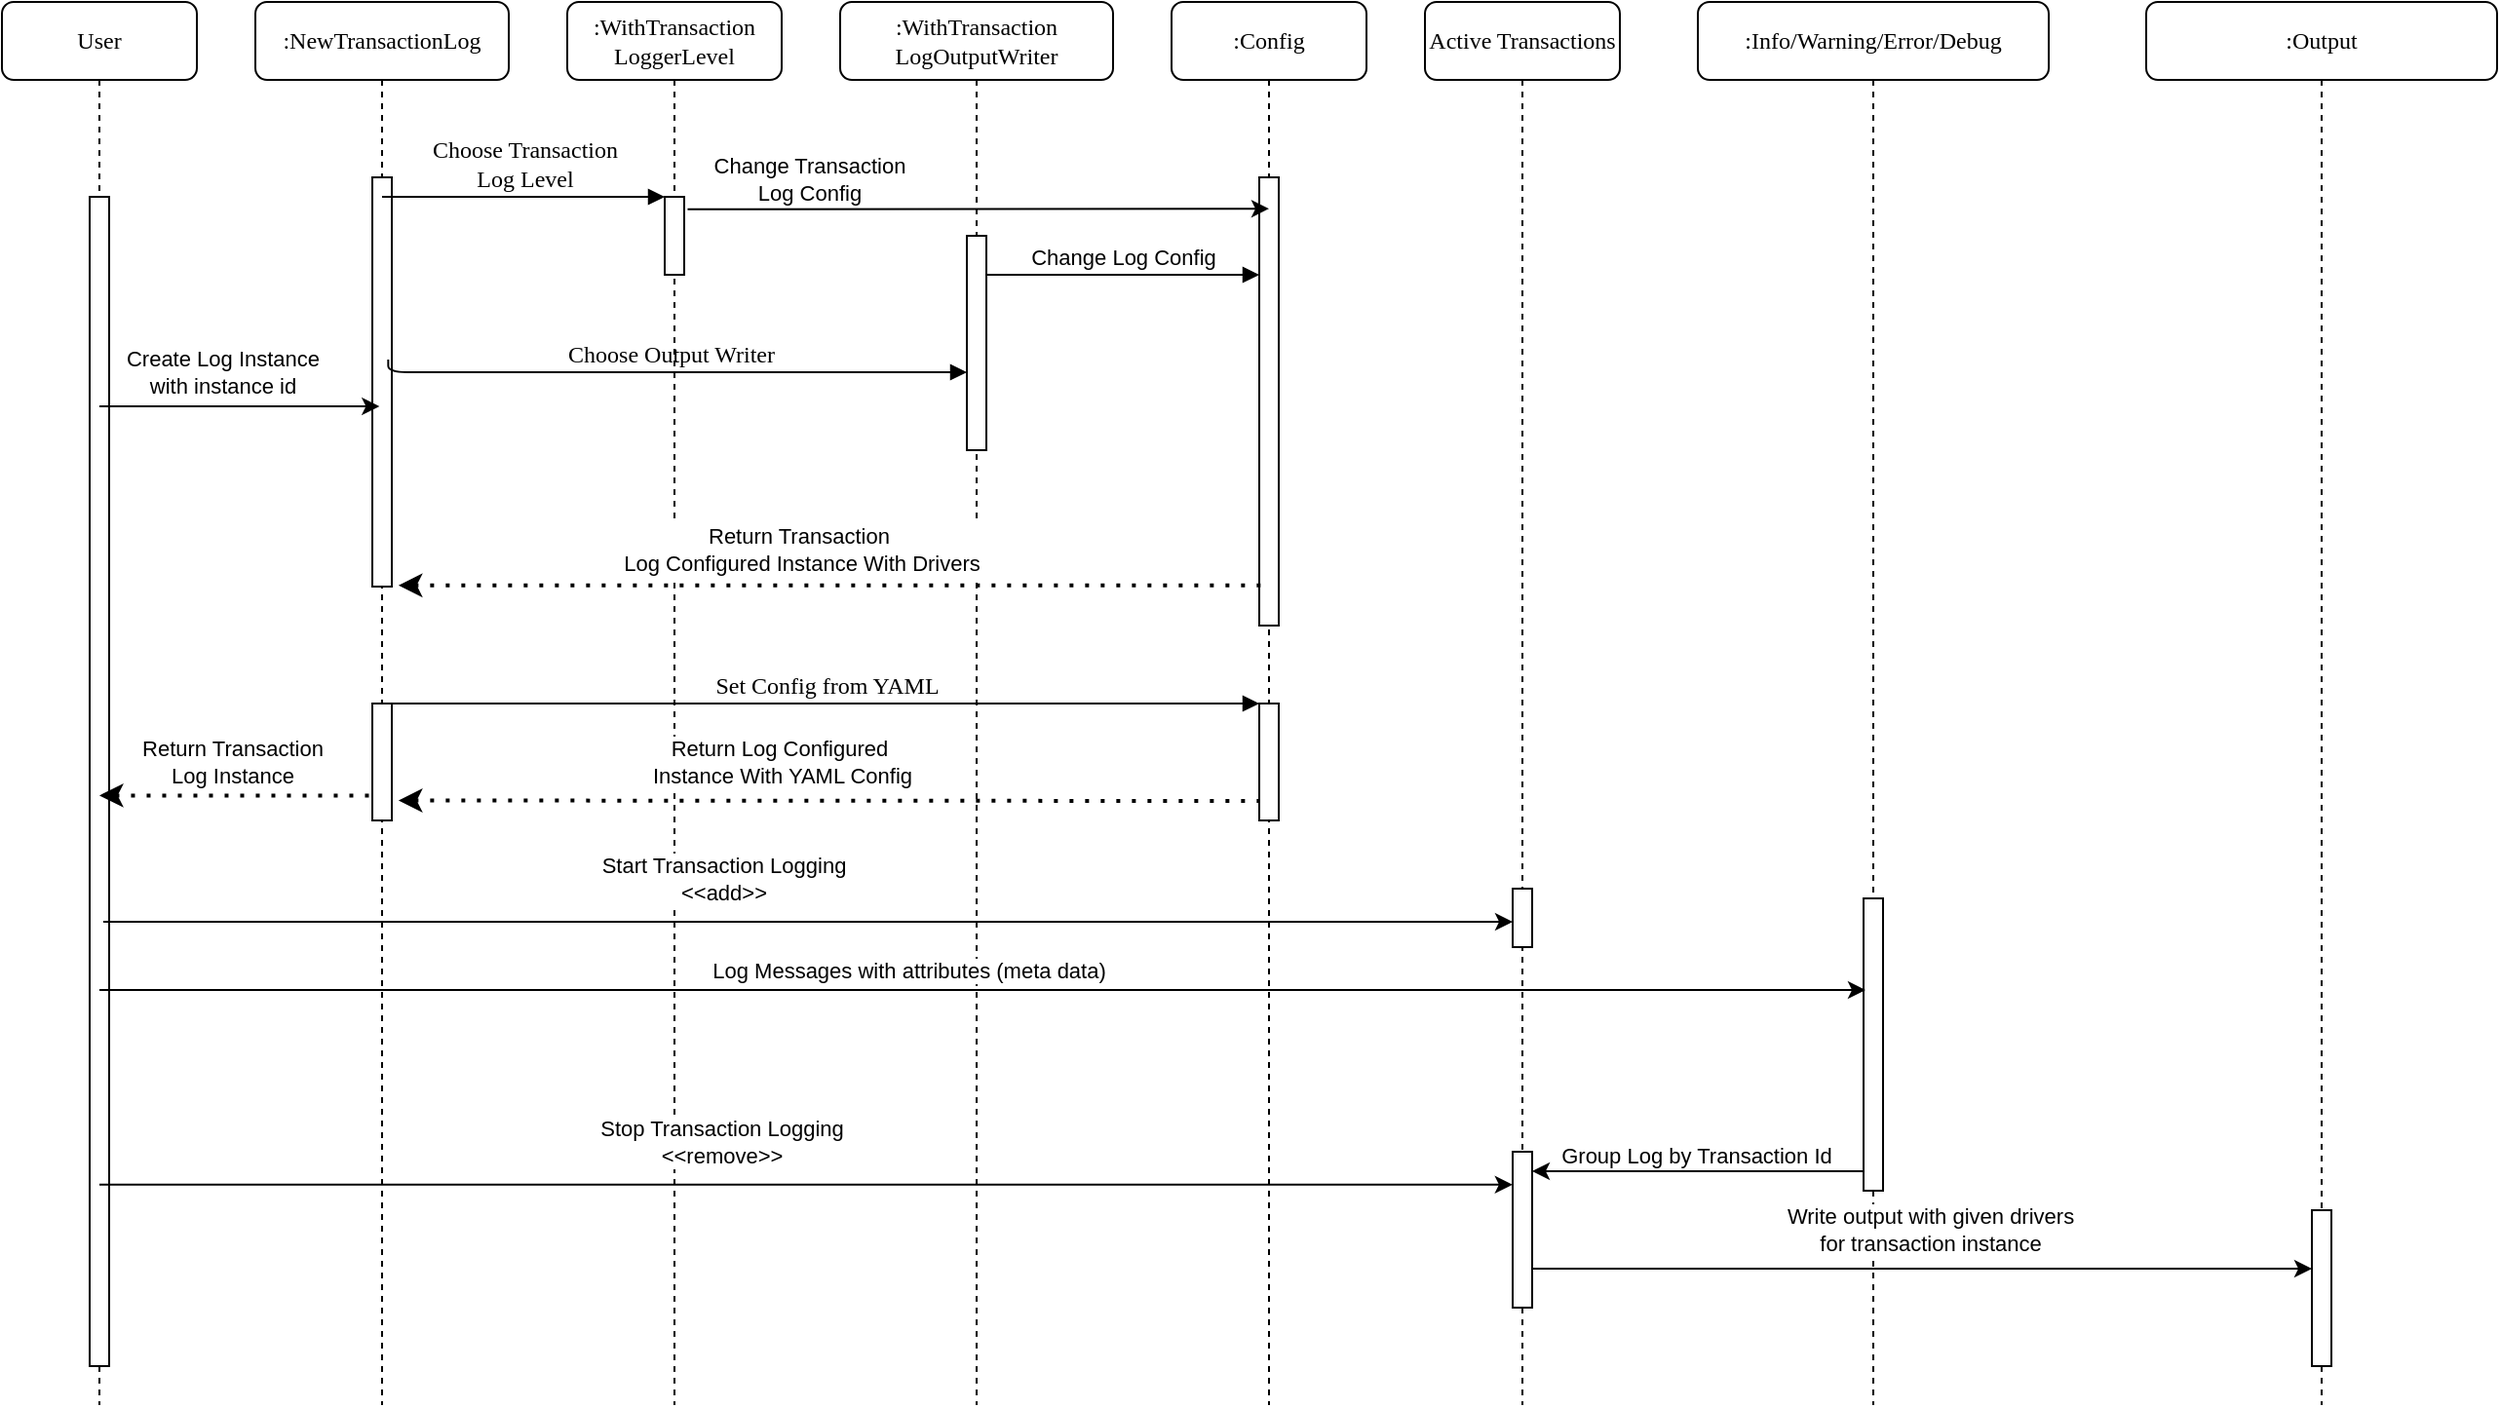 <mxfile version="24.8.6">
  <diagram name="Page-1" id="cR15HA9c3D8K2swALWsx">
    <mxGraphModel dx="1806" dy="768" grid="1" gridSize="10" guides="1" tooltips="1" connect="1" arrows="1" fold="1" page="1" pageScale="1" pageWidth="850" pageHeight="1100" math="0" shadow="0">
      <root>
        <mxCell id="0" />
        <mxCell id="1" parent="0" />
        <mxCell id="B30W09u-ux6TkuVUiPrp-1" value=":WithTransaction&lt;div&gt;LoggerLevel&lt;/div&gt;" style="shape=umlLifeline;perimeter=lifelinePerimeter;whiteSpace=wrap;html=1;container=1;collapsible=0;recursiveResize=0;outlineConnect=0;rounded=1;shadow=0;comic=0;labelBackgroundColor=none;strokeWidth=1;fontFamily=Verdana;fontSize=12;align=center;" vertex="1" parent="1">
          <mxGeometry x="230" y="80" width="110" height="720" as="geometry" />
        </mxCell>
        <mxCell id="B30W09u-ux6TkuVUiPrp-2" value="" style="html=1;points=[];perimeter=orthogonalPerimeter;rounded=0;shadow=0;comic=0;labelBackgroundColor=none;strokeWidth=1;fontFamily=Verdana;fontSize=12;align=center;" vertex="1" parent="B30W09u-ux6TkuVUiPrp-1">
          <mxGeometry x="50" y="100" width="10" height="40" as="geometry" />
        </mxCell>
        <mxCell id="B30W09u-ux6TkuVUiPrp-3" value=":WithTransaction&lt;div&gt;LogOutputWriter&lt;/div&gt;" style="shape=umlLifeline;perimeter=lifelinePerimeter;whiteSpace=wrap;html=1;container=1;collapsible=0;recursiveResize=0;outlineConnect=0;rounded=1;shadow=0;comic=0;labelBackgroundColor=none;strokeWidth=1;fontFamily=Verdana;fontSize=12;align=center;" vertex="1" parent="1">
          <mxGeometry x="370" y="80" width="140" height="720" as="geometry" />
        </mxCell>
        <mxCell id="B30W09u-ux6TkuVUiPrp-4" value="" style="html=1;points=[];perimeter=orthogonalPerimeter;rounded=0;shadow=0;comic=0;labelBackgroundColor=none;strokeWidth=1;fontFamily=Verdana;fontSize=12;align=center;" vertex="1" parent="B30W09u-ux6TkuVUiPrp-3">
          <mxGeometry x="65" y="120" width="10" height="110" as="geometry" />
        </mxCell>
        <mxCell id="B30W09u-ux6TkuVUiPrp-5" value="" style="endArrow=none;dashed=1;html=1;dashPattern=1 3;strokeWidth=2;rounded=0;startArrow=classic;startFill=1;exitX=1.344;exitY=0.968;exitDx=0;exitDy=0;exitPerimeter=0;" edge="1" parent="B30W09u-ux6TkuVUiPrp-3">
          <mxGeometry width="50" height="50" relative="1" as="geometry">
            <mxPoint x="-226.56" y="409.76" as="sourcePoint" />
            <mxPoint x="220" y="410" as="targetPoint" />
          </mxGeometry>
        </mxCell>
        <mxCell id="B30W09u-ux6TkuVUiPrp-6" value="Return Log Configured&amp;nbsp;&lt;div&gt;Instance With YAML Config&lt;/div&gt;" style="edgeLabel;html=1;align=center;verticalAlign=middle;resizable=0;points=[];" vertex="1" connectable="0" parent="B30W09u-ux6TkuVUiPrp-5">
          <mxGeometry x="-0.23" y="2" relative="1" as="geometry">
            <mxPoint x="24" y="-18" as="offset" />
          </mxGeometry>
        </mxCell>
        <mxCell id="B30W09u-ux6TkuVUiPrp-7" value=":Config" style="shape=umlLifeline;perimeter=lifelinePerimeter;whiteSpace=wrap;html=1;container=1;collapsible=0;recursiveResize=0;outlineConnect=0;rounded=1;shadow=0;comic=0;labelBackgroundColor=none;strokeWidth=1;fontFamily=Verdana;fontSize=12;align=center;" vertex="1" parent="1">
          <mxGeometry x="540" y="80" width="100" height="720" as="geometry" />
        </mxCell>
        <mxCell id="B30W09u-ux6TkuVUiPrp-8" value=":Info/Warning/Error/Debug" style="shape=umlLifeline;perimeter=lifelinePerimeter;whiteSpace=wrap;html=1;container=1;collapsible=0;recursiveResize=0;outlineConnect=0;rounded=1;shadow=0;comic=0;labelBackgroundColor=none;strokeWidth=1;fontFamily=Verdana;fontSize=12;align=center;" vertex="1" parent="1">
          <mxGeometry x="810" y="80" width="180" height="720" as="geometry" />
        </mxCell>
        <mxCell id="B30W09u-ux6TkuVUiPrp-52" value="" style="endArrow=classic;html=1;rounded=0;entryX=0.897;entryY=0.132;entryDx=0;entryDy=0;entryPerimeter=0;" edge="1" parent="B30W09u-ux6TkuVUiPrp-8">
          <mxGeometry width="50" height="50" relative="1" as="geometry">
            <mxPoint x="91" y="600" as="sourcePoint" />
            <mxPoint x="-85" y="600" as="targetPoint" />
          </mxGeometry>
        </mxCell>
        <mxCell id="B30W09u-ux6TkuVUiPrp-53" value="Group Log by Transaction Id" style="edgeLabel;html=1;align=center;verticalAlign=middle;resizable=0;points=[];" vertex="1" connectable="0" parent="B30W09u-ux6TkuVUiPrp-52">
          <mxGeometry x="0.049" y="-1" relative="1" as="geometry">
            <mxPoint y="-7" as="offset" />
          </mxGeometry>
        </mxCell>
        <mxCell id="B30W09u-ux6TkuVUiPrp-48" value="" style="endArrow=classic;html=1;rounded=0;exitX=0.897;exitY=0.368;exitDx=0;exitDy=0;exitPerimeter=0;" edge="1" parent="B30W09u-ux6TkuVUiPrp-8">
          <mxGeometry width="50" height="50" relative="1" as="geometry">
            <mxPoint x="-90.53" y="650.0" as="sourcePoint" />
            <mxPoint x="315" y="650.0" as="targetPoint" />
          </mxGeometry>
        </mxCell>
        <mxCell id="B30W09u-ux6TkuVUiPrp-51" value="Write output with given drivers&lt;div&gt;for transaction instance&lt;/div&gt;" style="edgeLabel;html=1;align=center;verticalAlign=middle;resizable=0;points=[];" vertex="1" connectable="0" parent="B30W09u-ux6TkuVUiPrp-48">
          <mxGeometry x="0.032" y="1" relative="1" as="geometry">
            <mxPoint y="-19" as="offset" />
          </mxGeometry>
        </mxCell>
        <mxCell id="B30W09u-ux6TkuVUiPrp-9" value=":NewTransactionLog" style="shape=umlLifeline;perimeter=lifelinePerimeter;whiteSpace=wrap;html=1;container=1;collapsible=0;recursiveResize=0;outlineConnect=0;rounded=1;shadow=0;comic=0;labelBackgroundColor=none;strokeWidth=1;fontFamily=Verdana;fontSize=12;align=center;" vertex="1" parent="1">
          <mxGeometry x="70" y="80" width="130" height="720" as="geometry" />
        </mxCell>
        <mxCell id="B30W09u-ux6TkuVUiPrp-54" value="" style="html=1;points=[];perimeter=orthogonalPerimeter;rounded=0;shadow=0;comic=0;labelBackgroundColor=none;strokeWidth=1;fontFamily=Verdana;fontSize=12;align=center;" vertex="1" parent="B30W09u-ux6TkuVUiPrp-9">
          <mxGeometry x="60" y="360" width="10" height="60" as="geometry" />
        </mxCell>
        <mxCell id="B30W09u-ux6TkuVUiPrp-55" value="" style="html=1;points=[];perimeter=orthogonalPerimeter;rounded=0;shadow=0;comic=0;labelBackgroundColor=none;strokeWidth=1;fontFamily=Verdana;fontSize=12;align=center;" vertex="1" parent="B30W09u-ux6TkuVUiPrp-9">
          <mxGeometry x="60" y="90" width="10" height="210" as="geometry" />
        </mxCell>
        <mxCell id="B30W09u-ux6TkuVUiPrp-11" value="" style="html=1;points=[];perimeter=orthogonalPerimeter;rounded=0;shadow=0;comic=0;labelBackgroundColor=none;strokeWidth=1;fontFamily=Verdana;fontSize=12;align=center;" vertex="1" parent="1">
          <mxGeometry x="585" y="170" width="10" height="230" as="geometry" />
        </mxCell>
        <mxCell id="B30W09u-ux6TkuVUiPrp-12" value="&lt;span style=&quot;font-family: Helvetica; font-size: 11px; background-color: rgb(255, 255, 255);&quot;&gt;Change Log Config&lt;/span&gt;" style="html=1;verticalAlign=bottom;endArrow=block;labelBackgroundColor=none;fontFamily=Verdana;fontSize=12;edgeStyle=elbowEdgeStyle;elbow=vertical;" edge="1" parent="1" source="B30W09u-ux6TkuVUiPrp-4" target="B30W09u-ux6TkuVUiPrp-11">
          <mxGeometry relative="1" as="geometry">
            <mxPoint x="510" y="220" as="sourcePoint" />
            <Array as="points">
              <mxPoint x="460" y="220" />
            </Array>
          </mxGeometry>
        </mxCell>
        <mxCell id="B30W09u-ux6TkuVUiPrp-13" value="" style="html=1;points=[];perimeter=orthogonalPerimeter;rounded=0;shadow=0;comic=0;labelBackgroundColor=none;strokeWidth=1;fontFamily=Verdana;fontSize=12;align=center;" vertex="1" parent="1">
          <mxGeometry x="585" y="440" width="10" height="60" as="geometry" />
        </mxCell>
        <mxCell id="B30W09u-ux6TkuVUiPrp-14" value="Set Config from YAML" style="html=1;verticalAlign=bottom;endArrow=block;entryX=0;entryY=0;labelBackgroundColor=none;fontFamily=Verdana;fontSize=12;" edge="1" parent="1" target="B30W09u-ux6TkuVUiPrp-13">
          <mxGeometry relative="1" as="geometry">
            <mxPoint x="140" y="440" as="sourcePoint" />
          </mxGeometry>
        </mxCell>
        <mxCell id="B30W09u-ux6TkuVUiPrp-15" value="Choose Transaction&lt;div&gt;Log Level&lt;/div&gt;" style="html=1;verticalAlign=bottom;endArrow=block;entryX=0;entryY=0;labelBackgroundColor=none;fontFamily=Verdana;fontSize=12;edgeStyle=elbowEdgeStyle;elbow=vertical;" edge="1" parent="1" target="B30W09u-ux6TkuVUiPrp-2">
          <mxGeometry relative="1" as="geometry">
            <mxPoint x="135" y="180" as="sourcePoint" />
            <mxPoint as="offset" />
          </mxGeometry>
        </mxCell>
        <mxCell id="B30W09u-ux6TkuVUiPrp-16" value="Choose Output Writer" style="html=1;verticalAlign=bottom;endArrow=block;labelBackgroundColor=none;fontFamily=Verdana;fontSize=12;edgeStyle=elbowEdgeStyle;elbow=vertical;exitX=0.817;exitY=0.261;exitDx=0;exitDy=0;exitPerimeter=0;" edge="1" parent="1">
          <mxGeometry relative="1" as="geometry">
            <mxPoint x="138.17" y="263.52" as="sourcePoint" />
            <mxPoint x="435" y="270" as="targetPoint" />
            <Array as="points">
              <mxPoint x="300" y="270" />
            </Array>
          </mxGeometry>
        </mxCell>
        <mxCell id="B30W09u-ux6TkuVUiPrp-17" value=":Output" style="shape=umlLifeline;perimeter=lifelinePerimeter;whiteSpace=wrap;html=1;container=1;collapsible=0;recursiveResize=0;outlineConnect=0;rounded=1;shadow=0;comic=0;labelBackgroundColor=none;strokeWidth=1;fontFamily=Verdana;fontSize=12;align=center;" vertex="1" parent="1">
          <mxGeometry x="1040" y="80" width="180" height="720" as="geometry" />
        </mxCell>
        <mxCell id="B30W09u-ux6TkuVUiPrp-34" value="" style="html=1;points=[];perimeter=orthogonalPerimeter;rounded=0;shadow=0;comic=0;labelBackgroundColor=none;strokeColor=#000000;strokeWidth=1;fillColor=#FFFFFF;fontFamily=Verdana;fontSize=12;fontColor=#000000;align=center;" vertex="1" parent="B30W09u-ux6TkuVUiPrp-17">
          <mxGeometry x="85" y="620" width="10" height="80" as="geometry" />
        </mxCell>
        <mxCell id="B30W09u-ux6TkuVUiPrp-18" value="User" style="shape=umlLifeline;perimeter=lifelinePerimeter;whiteSpace=wrap;html=1;container=1;collapsible=0;recursiveResize=0;outlineConnect=0;rounded=1;shadow=0;comic=0;labelBackgroundColor=none;strokeWidth=1;fontFamily=Verdana;fontSize=12;align=center;" vertex="1" parent="1">
          <mxGeometry x="-60" y="80" width="100" height="720" as="geometry" />
        </mxCell>
        <mxCell id="B30W09u-ux6TkuVUiPrp-19" value="" style="html=1;points=[];perimeter=orthogonalPerimeter;rounded=0;shadow=0;comic=0;labelBackgroundColor=none;strokeWidth=1;fontFamily=Verdana;fontSize=12;align=center;" vertex="1" parent="B30W09u-ux6TkuVUiPrp-18">
          <mxGeometry x="45" y="100" width="10" height="600" as="geometry" />
        </mxCell>
        <mxCell id="B30W09u-ux6TkuVUiPrp-20" value="" style="endArrow=classic;html=1;rounded=0;entryX=0.365;entryY=0.336;entryDx=0;entryDy=0;entryPerimeter=0;" edge="1" parent="1" source="B30W09u-ux6TkuVUiPrp-18">
          <mxGeometry width="50" height="50" relative="1" as="geometry">
            <mxPoint x="350" y="380" as="sourcePoint" />
            <mxPoint x="133.65" y="287.52" as="targetPoint" />
          </mxGeometry>
        </mxCell>
        <mxCell id="B30W09u-ux6TkuVUiPrp-21" value="Create Log Instance&lt;div&gt;with instance id&lt;/div&gt;" style="edgeLabel;html=1;align=center;verticalAlign=middle;resizable=0;points=[];" vertex="1" connectable="0" parent="B30W09u-ux6TkuVUiPrp-20">
          <mxGeometry x="-0.167" y="-3" relative="1" as="geometry">
            <mxPoint x="3" y="-21" as="offset" />
          </mxGeometry>
        </mxCell>
        <mxCell id="B30W09u-ux6TkuVUiPrp-22" value="" style="endArrow=classic;html=1;rounded=0;exitX=1.174;exitY=0.16;exitDx=0;exitDy=0;exitPerimeter=0;entryX=0.5;entryY=0.07;entryDx=0;entryDy=0;entryPerimeter=0;" edge="1" parent="1" source="B30W09u-ux6TkuVUiPrp-2" target="B30W09u-ux6TkuVUiPrp-11">
          <mxGeometry width="50" height="50" relative="1" as="geometry">
            <mxPoint x="430" y="380" as="sourcePoint" />
            <mxPoint x="580" y="186" as="targetPoint" />
          </mxGeometry>
        </mxCell>
        <mxCell id="B30W09u-ux6TkuVUiPrp-23" value="Change Transaction&lt;div&gt;Log Config&lt;/div&gt;" style="edgeLabel;html=1;align=center;verticalAlign=middle;resizable=0;points=[];" vertex="1" connectable="0" parent="B30W09u-ux6TkuVUiPrp-22">
          <mxGeometry x="-0.58" y="-3" relative="1" as="geometry">
            <mxPoint y="-19" as="offset" />
          </mxGeometry>
        </mxCell>
        <mxCell id="B30W09u-ux6TkuVUiPrp-24" value="" style="endArrow=none;dashed=1;html=1;dashPattern=1 3;strokeWidth=2;rounded=0;startArrow=classic;startFill=1;exitX=1.344;exitY=0.623;exitDx=0;exitDy=0;exitPerimeter=0;" edge="1" parent="1" target="B30W09u-ux6TkuVUiPrp-7">
          <mxGeometry width="50" height="50" relative="1" as="geometry">
            <mxPoint x="143.44" y="379.36" as="sourcePoint" />
            <mxPoint x="480" y="330" as="targetPoint" />
          </mxGeometry>
        </mxCell>
        <mxCell id="B30W09u-ux6TkuVUiPrp-25" value="Return Transaction&amp;nbsp;&lt;div&gt;Log Configured Instance With Drivers&lt;/div&gt;" style="edgeLabel;html=1;align=center;verticalAlign=middle;resizable=0;points=[];" vertex="1" connectable="0" parent="B30W09u-ux6TkuVUiPrp-24">
          <mxGeometry x="-0.23" y="2" relative="1" as="geometry">
            <mxPoint x="35" y="-17" as="offset" />
          </mxGeometry>
        </mxCell>
        <mxCell id="B30W09u-ux6TkuVUiPrp-26" value="" style="endArrow=none;dashed=1;html=1;dashPattern=1 3;strokeWidth=2;rounded=0;entryX=0.093;entryY=0.96;entryDx=0;entryDy=0;entryPerimeter=0;startArrow=classic;startFill=1;" edge="1" parent="1" source="B30W09u-ux6TkuVUiPrp-18">
          <mxGeometry width="50" height="50" relative="1" as="geometry">
            <mxPoint x="17" y="488" as="sourcePoint" />
            <mxPoint x="130.93" y="487.2" as="targetPoint" />
          </mxGeometry>
        </mxCell>
        <mxCell id="B30W09u-ux6TkuVUiPrp-27" value="Return Transaction&lt;div&gt;Log Instance&lt;/div&gt;" style="edgeLabel;html=1;align=center;verticalAlign=middle;resizable=0;points=[];" vertex="1" connectable="0" parent="B30W09u-ux6TkuVUiPrp-26">
          <mxGeometry x="-0.298" relative="1" as="geometry">
            <mxPoint x="18" y="-17" as="offset" />
          </mxGeometry>
        </mxCell>
        <mxCell id="B30W09u-ux6TkuVUiPrp-28" value="" style="html=1;points=[];perimeter=orthogonalPerimeter;rounded=0;shadow=0;comic=0;labelBackgroundColor=none;strokeWidth=1;fontFamily=Verdana;fontSize=12;align=center;" vertex="1" parent="1">
          <mxGeometry x="895" y="540" width="10" height="150" as="geometry" />
        </mxCell>
        <mxCell id="B30W09u-ux6TkuVUiPrp-29" value="" style="endArrow=classic;html=1;rounded=0;" edge="1" parent="1" source="B30W09u-ux6TkuVUiPrp-18">
          <mxGeometry width="50" height="50" relative="1" as="geometry">
            <mxPoint x="430" y="410" as="sourcePoint" />
            <mxPoint x="896" y="587" as="targetPoint" />
          </mxGeometry>
        </mxCell>
        <mxCell id="B30W09u-ux6TkuVUiPrp-30" value="Log Messages with attributes (meta data)" style="edgeLabel;html=1;align=center;verticalAlign=middle;resizable=0;points=[];" vertex="1" connectable="0" parent="B30W09u-ux6TkuVUiPrp-29">
          <mxGeometry x="-0.085" y="-2" relative="1" as="geometry">
            <mxPoint y="-12" as="offset" />
          </mxGeometry>
        </mxCell>
        <mxCell id="B30W09u-ux6TkuVUiPrp-35" value="Active Transactions" style="shape=umlLifeline;perimeter=lifelinePerimeter;whiteSpace=wrap;html=1;container=1;collapsible=0;recursiveResize=0;outlineConnect=0;rounded=1;shadow=0;comic=0;labelBackgroundColor=none;strokeWidth=1;fontFamily=Verdana;fontSize=12;align=center;" vertex="1" parent="1">
          <mxGeometry x="670" y="80" width="100" height="720" as="geometry" />
        </mxCell>
        <mxCell id="B30W09u-ux6TkuVUiPrp-38" value="" style="endArrow=classic;html=1;rounded=0;" edge="1" parent="1" source="B30W09u-ux6TkuVUiPrp-37" target="B30W09u-ux6TkuVUiPrp-35">
          <mxGeometry width="50" height="50" relative="1" as="geometry">
            <mxPoint x="-8" y="552" as="sourcePoint" />
            <mxPoint x="390" y="360" as="targetPoint" />
          </mxGeometry>
        </mxCell>
        <mxCell id="B30W09u-ux6TkuVUiPrp-42" value="" style="html=1;points=[];perimeter=orthogonalPerimeter;rounded=0;shadow=0;comic=0;labelBackgroundColor=none;strokeWidth=1;fontFamily=Verdana;fontSize=12;align=center;" vertex="1" parent="1">
          <mxGeometry x="715" y="670" width="10" height="80" as="geometry" />
        </mxCell>
        <mxCell id="B30W09u-ux6TkuVUiPrp-46" value="" style="endArrow=classic;html=1;rounded=0;entryX=-0.009;entryY=0.211;entryDx=0;entryDy=0;entryPerimeter=0;" edge="1" parent="1" source="B30W09u-ux6TkuVUiPrp-18" target="B30W09u-ux6TkuVUiPrp-42">
          <mxGeometry width="50" height="50" relative="1" as="geometry">
            <mxPoint y="650" as="sourcePoint" />
            <mxPoint x="723" y="650" as="targetPoint" />
          </mxGeometry>
        </mxCell>
        <mxCell id="B30W09u-ux6TkuVUiPrp-47" value="Stop Transaction Logging&lt;div&gt;&amp;lt;&amp;lt;remove&amp;gt;&amp;gt;&lt;/div&gt;" style="edgeLabel;html=1;align=center;verticalAlign=middle;resizable=0;points=[];" vertex="1" connectable="0" parent="B30W09u-ux6TkuVUiPrp-46">
          <mxGeometry x="-0.12" y="1" relative="1" as="geometry">
            <mxPoint y="-21" as="offset" />
          </mxGeometry>
        </mxCell>
        <mxCell id="B30W09u-ux6TkuVUiPrp-56" value="" style="endArrow=classic;html=1;rounded=0;" edge="1" parent="1" target="B30W09u-ux6TkuVUiPrp-37">
          <mxGeometry width="50" height="50" relative="1" as="geometry">
            <mxPoint x="-8" y="552" as="sourcePoint" />
            <mxPoint x="720" y="552" as="targetPoint" />
          </mxGeometry>
        </mxCell>
        <mxCell id="B30W09u-ux6TkuVUiPrp-57" value="Start Transaction Logging&lt;div&gt;&amp;lt;&amp;lt;add&amp;gt;&amp;gt;&lt;/div&gt;" style="edgeLabel;html=1;align=center;verticalAlign=middle;resizable=0;points=[];" vertex="1" connectable="0" parent="B30W09u-ux6TkuVUiPrp-56">
          <mxGeometry x="-0.12" y="1" relative="1" as="geometry">
            <mxPoint y="-21" as="offset" />
          </mxGeometry>
        </mxCell>
        <mxCell id="B30W09u-ux6TkuVUiPrp-37" value="" style="html=1;points=[];perimeter=orthogonalPerimeter;rounded=0;shadow=0;comic=0;labelBackgroundColor=none;strokeWidth=1;fontFamily=Verdana;fontSize=12;align=center;" vertex="1" parent="1">
          <mxGeometry x="715" y="535" width="10" height="30" as="geometry" />
        </mxCell>
      </root>
    </mxGraphModel>
  </diagram>
</mxfile>
